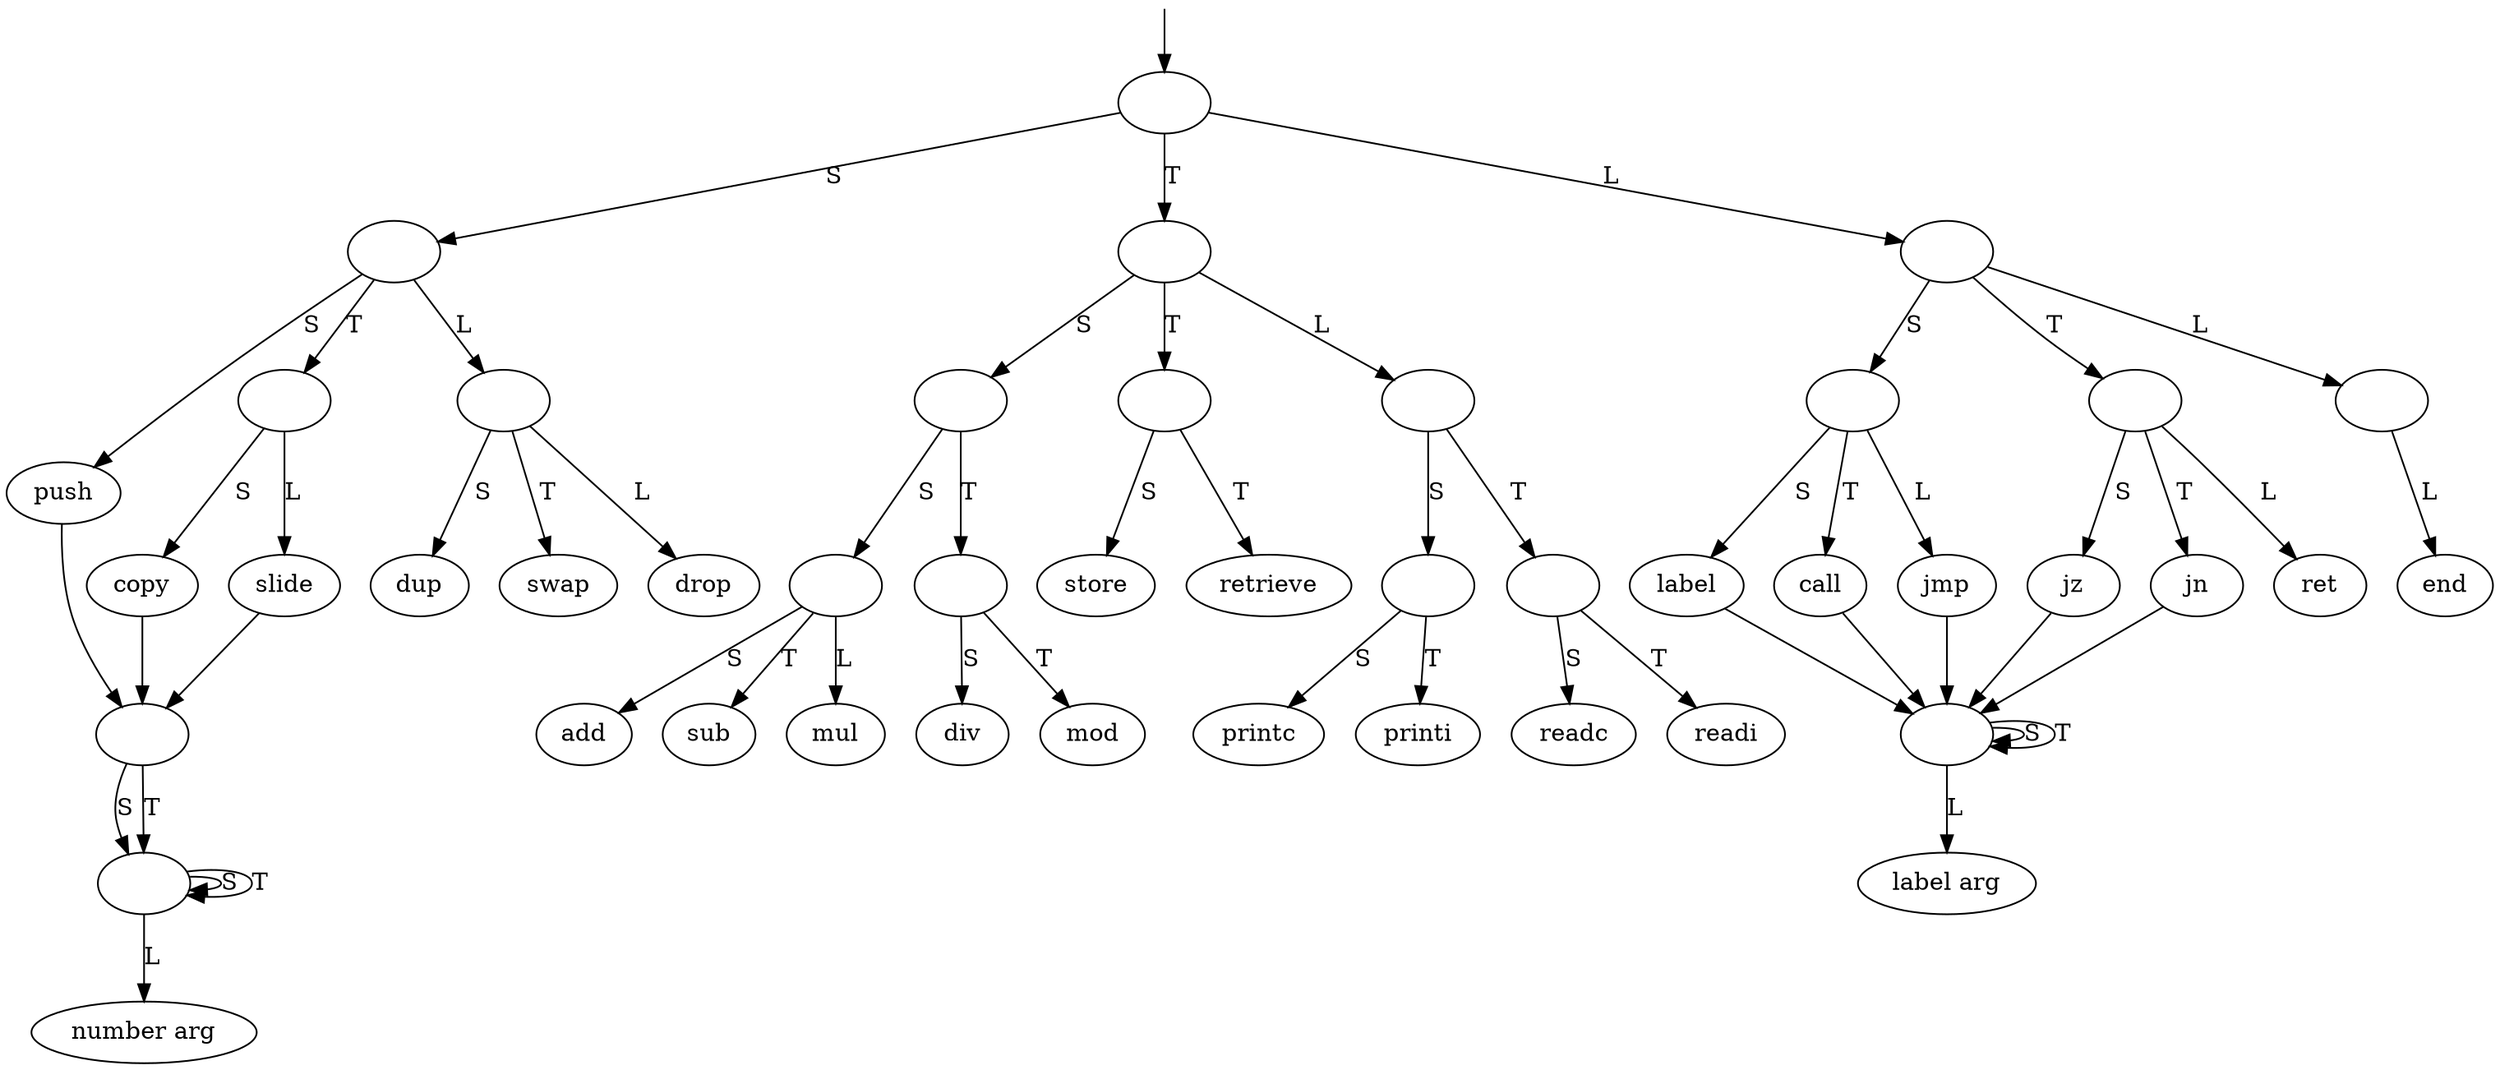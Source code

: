 digraph instructions {
  ordering=out;

  start [label="", shape=none, width=0, height=0, margin=0];
  _,
  S, ST, SL,
  T, TS, TSS, TST, TT, TL, TLS, TLT,
  L, LS, LT, LL [label=""];

  start -> _;
  _ -> S [label=S];
  S -> push [label=S];
  S -> ST [label=T];
  ST -> copy [label=S];
  ST -> slide [label=L];
  S -> SL [label=L];
  SL -> dup [label=S];
  SL -> swap [label=T];
  SL -> drop [label=L];
  _ -> T [label=T];
  T -> TS [label=S];
  TS -> TSS [label=S];
  TSS -> add [label=S];
  TSS -> sub [label=T];
  TSS -> mul [label=L];
  TS -> TST [label=T];
  TST -> div [label=S];
  TST -> mod [label=T];
  T -> TT [label=T];
  TT -> store [label=S];
  TT -> retrieve [label=T];
  T -> TL [label=L];
  TL -> TLS [label=S];
  TLS -> printc [label=S];
  TLS -> printi [label=T];
  TL -> TLT [label=T];
  TLT -> readc [label=S];
  TLT -> readi [label=T];
  _ -> L [label=L];
  L -> LS [label=S];
  LS -> label [label=S];
  LS -> call [label=T];
  LS -> jmp [label=L];
  L -> LT [label=T];
  LT -> jz [label=S];
  LT -> jn [label=T];
  LT -> ret [label=L];
  L -> LL [label=L];
  LL -> end [label=L];

  push -> number_arg;
  copy -> number_arg;
  slide -> number_arg;
  label -> label_arg;
  call -> label_arg;
  jmp -> label_arg;
  jz -> label_arg;
  jn -> label_arg;

  number_arg [label=""];
  number_bits [label=""];
  number_done [label="number arg"];

  number_arg -> number_bits [label="S"];
  number_arg -> number_bits [label="T"];
  number_bits -> number_bits [label="S"];
  number_bits -> number_bits [label="T"];
  number_bits -> number_done [label="L"];

  label_arg [label=""];
  label_done [label="label arg"];

  label_arg -> label_arg [label="S"];
  label_arg -> label_arg [label="T"];
  label_arg -> label_done [label="L"];
}
